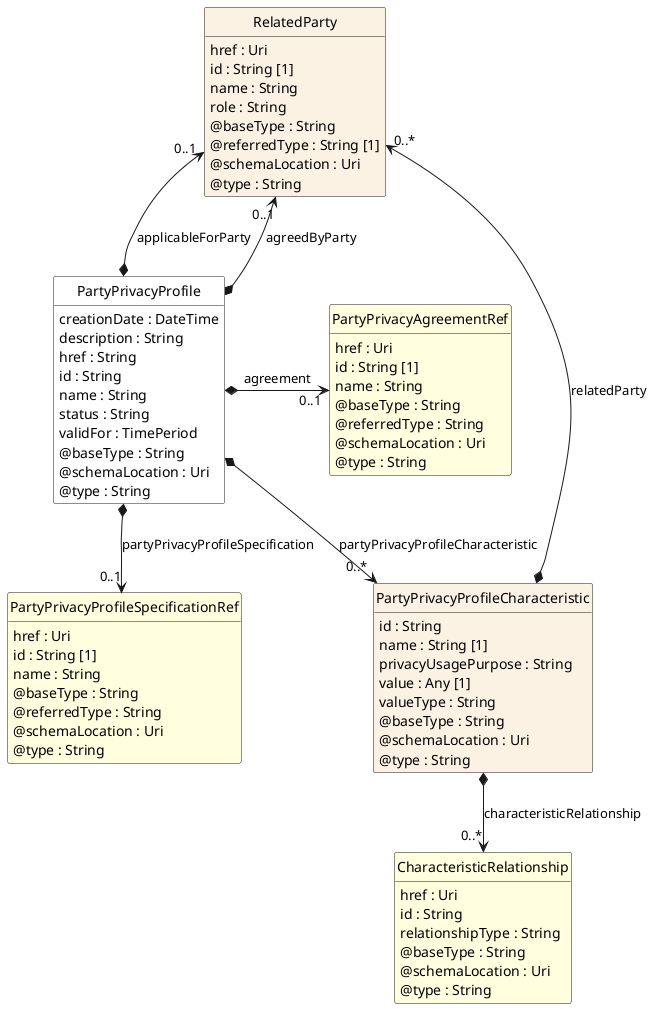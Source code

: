 @startuml
hide circle
hide methods
hide stereotype
show <<Enumeration>> stereotype
skinparam class {
   BackgroundColor<<Enumeration>> #E6F5F7
   BackgroundColor<<Ref>> #FFFFE0
   BackgroundColor<<Pivot>> #FFFFFFF
   BackgroundColor<<SimpleType>> #E2F0DA
   BackgroundColor #FCF2E3
}

class PartyPrivacyProfile <<Pivot>> {
    creationDate : DateTime
    description : String
    href : String
    id : String
    name : String
    status : String
    validFor : TimePeriod
    @baseType : String
    @schemaLocation : Uri
    @type : String
}

class PartyPrivacyProfileCharacteristic  {
    id : String
    name : String [1]
    privacyUsagePurpose : String
    value : Any [1]
    valueType : String
    @baseType : String
    @schemaLocation : Uri
    @type : String
}

class CharacteristicRelationship  <<Ref>> {
    href : Uri
    id : String
    relationshipType : String
    @baseType : String
    @schemaLocation : Uri
    @type : String
}

class RelatedParty  {
    href : Uri
    id : String [1]
    name : String
    role : String
    @baseType : String
    @referredType : String [1]
    @schemaLocation : Uri
    @type : String
}

class PartyPrivacyAgreementRef  <<Ref>> {
    href : Uri
    id : String [1]
    name : String
    @baseType : String
    @referredType : String
    @schemaLocation : Uri
    @type : String
}

class PartyPrivacyProfileSpecificationRef  <<Ref>> {
    href : Uri
    id : String [1]
    name : String
    @baseType : String
    @referredType : String
    @schemaLocation : Uri
    @type : String
}

RelatedParty "0..1" <--* PartyPrivacyProfile : applicableForParty

RelatedParty "0..1" <--* PartyPrivacyProfile : agreedByParty

PartyPrivacyProfile *-->  "0..*" PartyPrivacyProfileCharacteristic : partyPrivacyProfileCharacteristic

RelatedParty "0..*" <--* PartyPrivacyProfileCharacteristic : relatedParty

PartyPrivacyProfile *-right-> "0..1" PartyPrivacyAgreementRef : agreement

PartyPrivacyProfile *-->  "0..1" PartyPrivacyProfileSpecificationRef : partyPrivacyProfileSpecification

PartyPrivacyProfileCharacteristic *-->  "0..*" CharacteristicRelationship : characteristicRelationship

@enduml